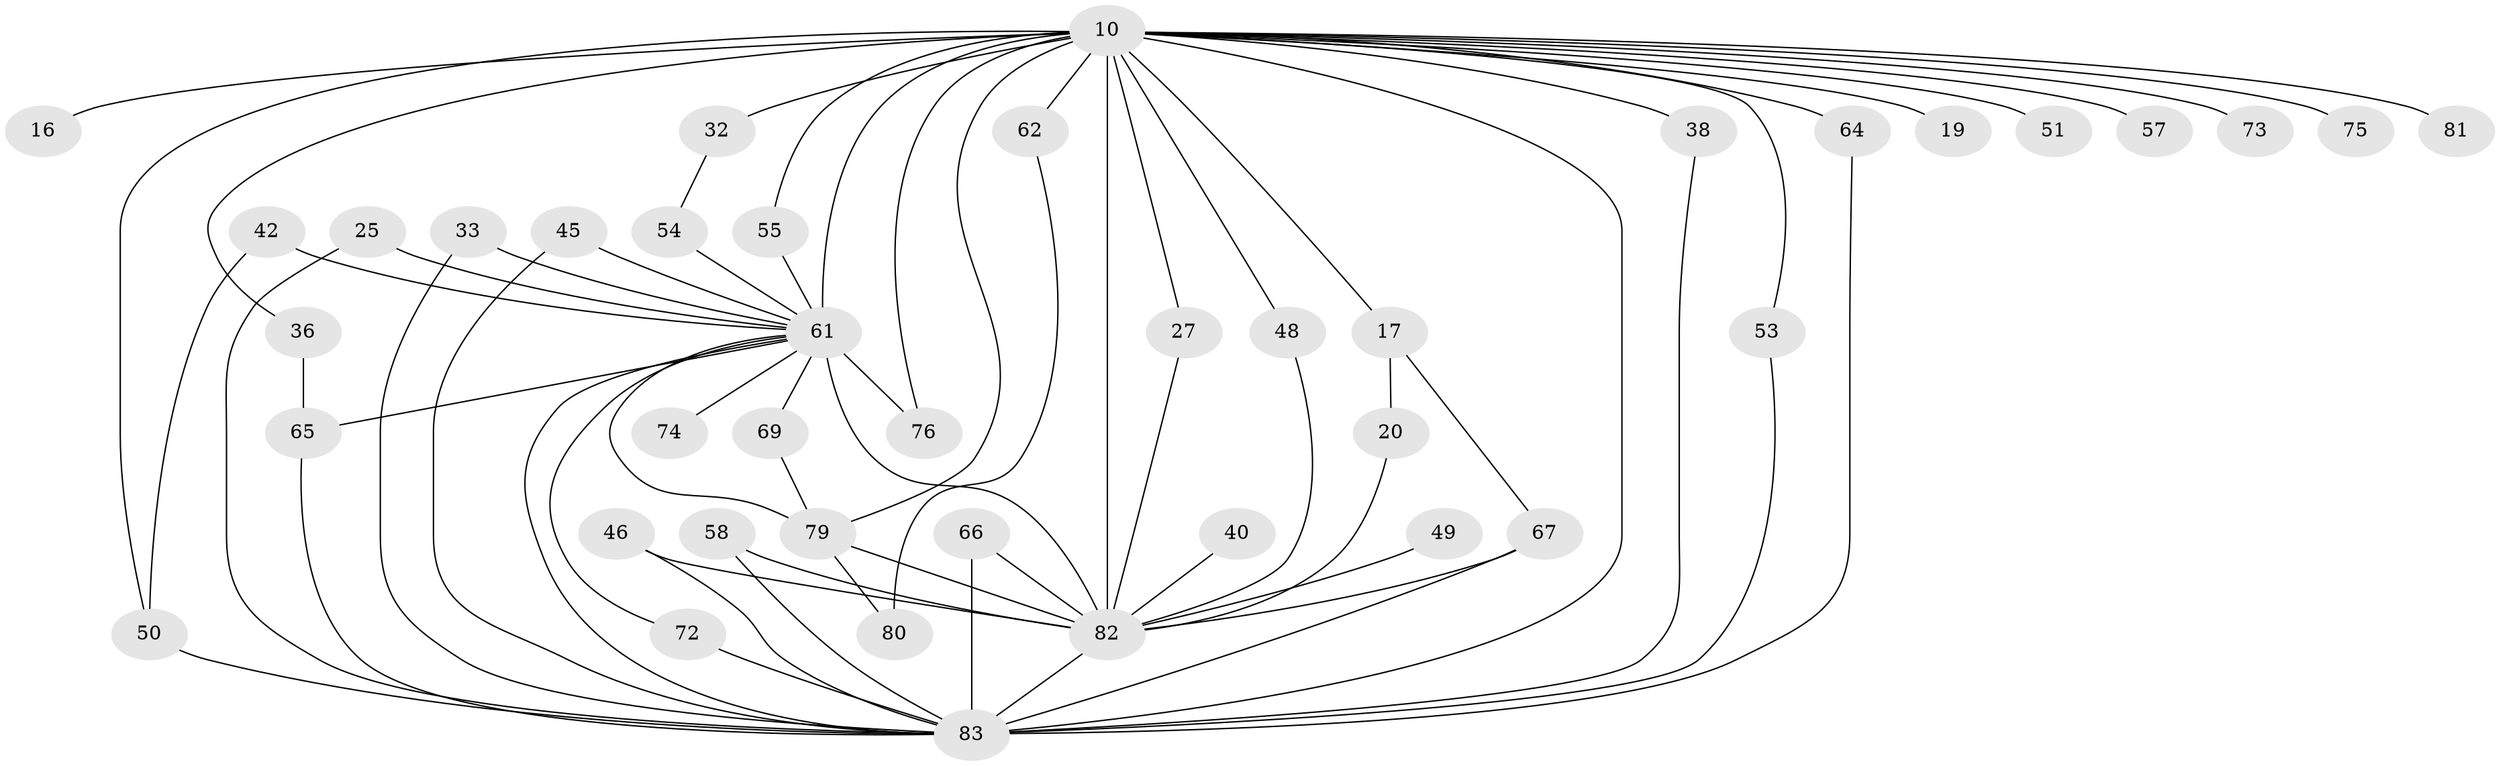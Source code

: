 // original degree distribution, {21: 0.024096385542168676, 23: 0.012048192771084338, 17: 0.012048192771084338, 20: 0.024096385542168676, 11: 0.012048192771084338, 16: 0.012048192771084338, 29: 0.012048192771084338, 18: 0.012048192771084338, 3: 0.2289156626506024, 5: 0.012048192771084338, 6: 0.012048192771084338, 2: 0.5421686746987951, 4: 0.08433734939759036}
// Generated by graph-tools (version 1.1) at 2025/45/03/09/25 04:45:03]
// undirected, 41 vertices, 69 edges
graph export_dot {
graph [start="1"]
  node [color=gray90,style=filled];
  10 [super="+1+8"];
  16;
  17;
  19;
  20;
  25;
  27;
  32;
  33;
  36;
  38 [super="+23+21"];
  40;
  42;
  45;
  46;
  48;
  49;
  50 [super="+29"];
  51;
  53;
  54 [super="+39"];
  55 [super="+34"];
  57;
  58;
  61 [super="+30+60+59"];
  62;
  64 [super="+56"];
  65 [super="+24"];
  66;
  67 [super="+44"];
  69;
  72 [super="+63"];
  73;
  74;
  75;
  76 [super="+11"];
  79 [super="+12+77+71+31+47"];
  80;
  81;
  82 [super="+70+78+6"];
  83 [super="+68+7+41+52"];
  10 -- 16 [weight=2];
  10 -- 17 [weight=2];
  10 -- 19 [weight=2];
  10 -- 51 [weight=2];
  10 -- 64 [weight=2];
  10 -- 75 [weight=2];
  10 -- 81 [weight=2];
  10 -- 73 [weight=2];
  10 -- 76 [weight=2];
  10 -- 82 [weight=15];
  10 -- 27;
  10 -- 32 [weight=2];
  10 -- 53;
  10 -- 50;
  10 -- 36;
  10 -- 38 [weight=3];
  10 -- 48;
  10 -- 55;
  10 -- 57;
  10 -- 62 [weight=2];
  10 -- 79 [weight=6];
  10 -- 61 [weight=11];
  10 -- 83 [weight=7];
  17 -- 20;
  17 -- 67;
  20 -- 82;
  25 -- 61;
  25 -- 83;
  27 -- 82;
  32 -- 54;
  33 -- 61;
  33 -- 83;
  36 -- 65;
  38 -- 83;
  40 -- 82 [weight=2];
  42 -- 50;
  42 -- 61;
  45 -- 61;
  45 -- 83;
  46 -- 82;
  46 -- 83;
  48 -- 82;
  49 -- 82 [weight=2];
  50 -- 83 [weight=2];
  53 -- 83;
  54 -- 61 [weight=2];
  55 -- 61;
  58 -- 82;
  58 -- 83;
  61 -- 69;
  61 -- 65;
  61 -- 72;
  61 -- 74 [weight=2];
  61 -- 76;
  61 -- 79 [weight=3];
  61 -- 82 [weight=11];
  61 -- 83 [weight=3];
  62 -- 80;
  64 -- 83;
  65 -- 83 [weight=2];
  66 -- 82;
  66 -- 83;
  67 -- 82;
  67 -- 83;
  69 -- 79;
  72 -- 83 [weight=2];
  79 -- 80;
  79 -- 82 [weight=2];
  82 -- 83 [weight=3];
}
